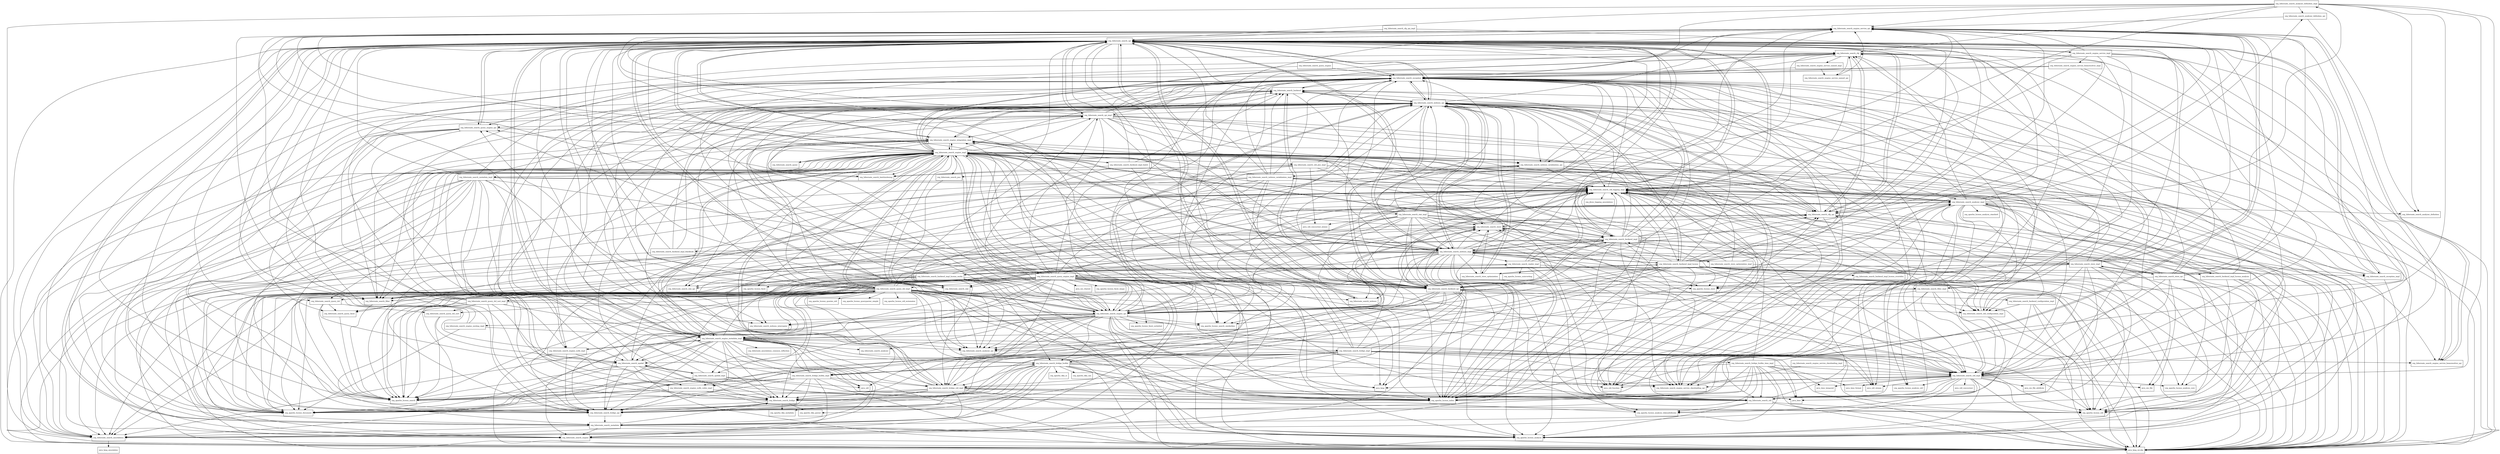 digraph hibernate_search_engine_5_9_0_Beta1_package_dependencies {
  node [shape = box, fontsize=10.0];
  org_hibernate_search_analyzer_definition_impl -> java_lang_invoke;
  org_hibernate_search_analyzer_definition_impl -> java_util_function;
  org_hibernate_search_analyzer_definition_impl -> org_hibernate_search_analyzer_definition;
  org_hibernate_search_analyzer_definition_impl -> org_hibernate_search_analyzer_definition_spi;
  org_hibernate_search_analyzer_definition_impl -> org_hibernate_search_annotations;
  org_hibernate_search_analyzer_definition_impl -> org_hibernate_search_cfg;
  org_hibernate_search_analyzer_definition_impl -> org_hibernate_search_engine_service_spi;
  org_hibernate_search_analyzer_definition_impl -> org_hibernate_search_exception;
  org_hibernate_search_analyzer_definition_impl -> org_hibernate_search_spi;
  org_hibernate_search_analyzer_definition_impl -> org_hibernate_search_util_impl;
  org_hibernate_search_analyzer_definition_impl -> org_hibernate_search_util_logging_impl;
  org_hibernate_search_analyzer_definition_spi -> org_hibernate_search_analyzer_definition;
  org_hibernate_search_analyzer_definition_spi -> org_hibernate_search_engine_service_spi;
  org_hibernate_search_analyzer_impl -> java_lang_invoke;
  org_hibernate_search_analyzer_impl -> java_util_function;
  org_hibernate_search_analyzer_impl -> java_util_stream;
  org_hibernate_search_analyzer_impl -> org_apache_lucene_analysis;
  org_hibernate_search_analyzer_impl -> org_apache_lucene_analysis_core;
  org_hibernate_search_analyzer_impl -> org_apache_lucene_analysis_standard;
  org_hibernate_search_analyzer_impl -> org_apache_lucene_analysis_util;
  org_hibernate_search_analyzer_impl -> org_apache_lucene_util;
  org_hibernate_search_analyzer_impl -> org_hibernate_search_analyzer_definition;
  org_hibernate_search_analyzer_impl -> org_hibernate_search_analyzer_definition_impl;
  org_hibernate_search_analyzer_impl -> org_hibernate_search_analyzer_definition_spi;
  org_hibernate_search_analyzer_impl -> org_hibernate_search_analyzer_spi;
  org_hibernate_search_analyzer_impl -> org_hibernate_search_annotations;
  org_hibernate_search_analyzer_impl -> org_hibernate_search_backend_impl_lucene_analysis;
  org_hibernate_search_analyzer_impl -> org_hibernate_search_cfg;
  org_hibernate_search_analyzer_impl -> org_hibernate_search_cfg_spi;
  org_hibernate_search_analyzer_impl -> org_hibernate_search_engine_impl;
  org_hibernate_search_analyzer_impl -> org_hibernate_search_engine_service_spi;
  org_hibernate_search_analyzer_impl -> org_hibernate_search_exception;
  org_hibernate_search_analyzer_impl -> org_hibernate_search_util;
  org_hibernate_search_analyzer_impl -> org_hibernate_search_util_impl;
  org_hibernate_search_analyzer_impl -> org_hibernate_search_util_logging_impl;
  org_hibernate_search_annotations -> java_lang_annotation;
  org_hibernate_search_backend -> org_apache_lucene_document;
  org_hibernate_search_backend -> org_hibernate_search_backend_spi;
  org_hibernate_search_backend -> org_hibernate_search_cfg;
  org_hibernate_search_backend -> org_hibernate_search_indexes_impl;
  org_hibernate_search_backend -> org_hibernate_search_indexes_spi;
  org_hibernate_search_backend -> org_hibernate_search_spi;
  org_hibernate_search_backend_configuration_impl -> java_lang_invoke;
  org_hibernate_search_backend_configuration_impl -> org_apache_lucene_index;
  org_hibernate_search_backend_configuration_impl -> org_apache_lucene_util;
  org_hibernate_search_backend_configuration_impl -> org_hibernate_search_util_configuration_impl;
  org_hibernate_search_backend_configuration_impl -> org_hibernate_search_util_logging_impl;
  org_hibernate_search_backend_impl -> java_lang_invoke;
  org_hibernate_search_backend_impl -> java_util_function;
  org_hibernate_search_backend_impl -> org_apache_lucene_document;
  org_hibernate_search_backend_impl -> org_apache_lucene_index;
  org_hibernate_search_backend_impl -> org_hibernate_search_backend;
  org_hibernate_search_backend_impl -> org_hibernate_search_backend_impl_blackhole;
  org_hibernate_search_backend_impl -> org_hibernate_search_backend_spi;
  org_hibernate_search_backend_impl -> org_hibernate_search_cfg;
  org_hibernate_search_backend_impl -> org_hibernate_search_cfg_spi;
  org_hibernate_search_backend_impl -> org_hibernate_search_engine_impl;
  org_hibernate_search_backend_impl -> org_hibernate_search_engine_integration_impl;
  org_hibernate_search_backend_impl -> org_hibernate_search_engine_service_spi;
  org_hibernate_search_backend_impl -> org_hibernate_search_engine_spi;
  org_hibernate_search_backend_impl -> org_hibernate_search_exception;
  org_hibernate_search_backend_impl -> org_hibernate_search_exception_impl;
  org_hibernate_search_backend_impl -> org_hibernate_search_indexes_impl;
  org_hibernate_search_backend_impl -> org_hibernate_search_indexes_interceptor;
  org_hibernate_search_backend_impl -> org_hibernate_search_indexes_spi;
  org_hibernate_search_backend_impl -> org_hibernate_search_spi;
  org_hibernate_search_backend_impl -> org_hibernate_search_util;
  org_hibernate_search_backend_impl -> org_hibernate_search_util_configuration_impl;
  org_hibernate_search_backend_impl -> org_hibernate_search_util_impl;
  org_hibernate_search_backend_impl -> org_hibernate_search_util_logging_impl;
  org_hibernate_search_backend_impl_batch -> org_hibernate_search_backend;
  org_hibernate_search_backend_impl_batch -> org_hibernate_search_backend_impl;
  org_hibernate_search_backend_impl_batch -> org_hibernate_search_backend_spi;
  org_hibernate_search_backend_impl_batch -> org_hibernate_search_batchindexing;
  org_hibernate_search_backend_impl_batch -> org_hibernate_search_engine_integration_impl;
  org_hibernate_search_backend_impl_batch -> org_hibernate_search_engine_spi;
  org_hibernate_search_backend_impl_batch -> org_hibernate_search_indexes_spi;
  org_hibernate_search_backend_impl_batch -> org_hibernate_search_spi;
  org_hibernate_search_backend_impl_blackhole -> java_lang_invoke;
  org_hibernate_search_backend_impl_blackhole -> org_hibernate_search_backend;
  org_hibernate_search_backend_impl_blackhole -> org_hibernate_search_backend_spi;
  org_hibernate_search_backend_impl_blackhole -> org_hibernate_search_indexes_spi;
  org_hibernate_search_backend_impl_blackhole -> org_hibernate_search_spi;
  org_hibernate_search_backend_impl_blackhole -> org_hibernate_search_util_logging_impl;
  org_hibernate_search_backend_impl_lucene -> java_lang_invoke;
  org_hibernate_search_backend_impl_lucene -> org_apache_lucene_analysis;
  org_hibernate_search_backend_impl_lucene -> org_apache_lucene_analysis_core;
  org_hibernate_search_backend_impl_lucene -> org_apache_lucene_document;
  org_hibernate_search_backend_impl_lucene -> org_apache_lucene_index;
  org_hibernate_search_backend_impl_lucene -> org_apache_lucene_search;
  org_hibernate_search_backend_impl_lucene -> org_apache_lucene_search_similarities;
  org_hibernate_search_backend_impl_lucene -> org_apache_lucene_store;
  org_hibernate_search_backend_impl_lucene -> org_hibernate_search_analyzer_impl;
  org_hibernate_search_backend_impl_lucene -> org_hibernate_search_analyzer_spi;
  org_hibernate_search_backend_impl_lucene -> org_hibernate_search_backend;
  org_hibernate_search_backend_impl_lucene -> org_hibernate_search_backend_impl;
  org_hibernate_search_backend_impl_lucene -> org_hibernate_search_backend_impl_lucene_analysis;
  org_hibernate_search_backend_impl_lucene -> org_hibernate_search_backend_impl_lucene_overrides;
  org_hibernate_search_backend_impl_lucene -> org_hibernate_search_backend_impl_lucene_works;
  org_hibernate_search_backend_impl_lucene -> org_hibernate_search_backend_spi;
  org_hibernate_search_backend_impl_lucene -> org_hibernate_search_cfg_spi;
  org_hibernate_search_backend_impl_lucene -> org_hibernate_search_engine_metadata_impl;
  org_hibernate_search_backend_impl_lucene -> org_hibernate_search_engine_service_spi;
  org_hibernate_search_backend_impl_lucene -> org_hibernate_search_engine_spi;
  org_hibernate_search_backend_impl_lucene -> org_hibernate_search_exception;
  org_hibernate_search_backend_impl_lucene -> org_hibernate_search_exception_impl;
  org_hibernate_search_backend_impl_lucene -> org_hibernate_search_indexes_impl;
  org_hibernate_search_backend_impl_lucene -> org_hibernate_search_indexes_spi;
  org_hibernate_search_backend_impl_lucene -> org_hibernate_search_spi;
  org_hibernate_search_backend_impl_lucene -> org_hibernate_search_store;
  org_hibernate_search_backend_impl_lucene -> org_hibernate_search_store_optimization;
  org_hibernate_search_backend_impl_lucene -> org_hibernate_search_util_impl;
  org_hibernate_search_backend_impl_lucene -> org_hibernate_search_util_logging_impl;
  org_hibernate_search_backend_impl_lucene_analysis -> java_lang_invoke;
  org_hibernate_search_backend_impl_lucene_analysis -> org_apache_lucene_analysis;
  org_hibernate_search_backend_impl_lucene_analysis -> org_apache_lucene_analysis_tokenattributes;
  org_hibernate_search_backend_impl_lucene_analysis -> org_apache_lucene_util;
  org_hibernate_search_backend_impl_lucene_analysis -> org_hibernate_search_analyzer_impl;
  org_hibernate_search_backend_impl_lucene_analysis -> org_hibernate_search_exception;
  org_hibernate_search_backend_impl_lucene_analysis -> org_hibernate_search_util_logging_impl;
  org_hibernate_search_backend_impl_lucene_overrides -> java_lang_invoke;
  org_hibernate_search_backend_impl_lucene_overrides -> org_apache_lucene_index;
  org_hibernate_search_backend_impl_lucene_overrides -> org_apache_lucene_store;
  org_hibernate_search_backend_impl_lucene_overrides -> org_apache_lucene_util;
  org_hibernate_search_backend_impl_lucene_overrides -> org_hibernate_search_exception;
  org_hibernate_search_backend_impl_lucene_overrides -> org_hibernate_search_util_logging_impl;
  org_hibernate_search_backend_impl_lucene_works -> java_lang_invoke;
  org_hibernate_search_backend_impl_lucene_works -> org_apache_lucene_analysis;
  org_hibernate_search_backend_impl_lucene_works -> org_apache_lucene_document;
  org_hibernate_search_backend_impl_lucene_works -> org_apache_lucene_index;
  org_hibernate_search_backend_impl_lucene_works -> org_apache_lucene_search;
  org_hibernate_search_backend_impl_lucene_works -> org_hibernate_search_analyzer_impl;
  org_hibernate_search_backend_impl_lucene_works -> org_hibernate_search_analyzer_spi;
  org_hibernate_search_backend_impl_lucene_works -> org_hibernate_search_backend;
  org_hibernate_search_backend_impl_lucene_works -> org_hibernate_search_backend_impl_lucene;
  org_hibernate_search_backend_impl_lucene_works -> org_hibernate_search_backend_spi;
  org_hibernate_search_backend_impl_lucene_works -> org_hibernate_search_bridge;
  org_hibernate_search_backend_impl_lucene_works -> org_hibernate_search_bridge_builtin;
  org_hibernate_search_backend_impl_lucene_works -> org_hibernate_search_bridge_util_impl;
  org_hibernate_search_backend_impl_lucene_works -> org_hibernate_search_engine;
  org_hibernate_search_backend_impl_lucene_works -> org_hibernate_search_engine_spi;
  org_hibernate_search_backend_impl_lucene_works -> org_hibernate_search_exception;
  org_hibernate_search_backend_impl_lucene_works -> org_hibernate_search_spi;
  org_hibernate_search_backend_impl_lucene_works -> org_hibernate_search_store;
  org_hibernate_search_backend_impl_lucene_works -> org_hibernate_search_util_logging_impl;
  org_hibernate_search_backend_spi -> java_lang_invoke;
  org_hibernate_search_backend_spi -> org_apache_lucene_analysis;
  org_hibernate_search_backend_spi -> org_apache_lucene_analysis_tokenattributes;
  org_hibernate_search_backend_spi -> org_apache_lucene_index;
  org_hibernate_search_backend_spi -> org_apache_lucene_search;
  org_hibernate_search_backend_spi -> org_apache_lucene_util;
  org_hibernate_search_backend_spi -> org_hibernate_search_analyzer_impl;
  org_hibernate_search_backend_spi -> org_hibernate_search_analyzer_spi;
  org_hibernate_search_backend_spi -> org_hibernate_search_backend;
  org_hibernate_search_backend_spi -> org_hibernate_search_backend_configuration_impl;
  org_hibernate_search_backend_spi -> org_hibernate_search_backend_impl;
  org_hibernate_search_backend_spi -> org_hibernate_search_bridge;
  org_hibernate_search_backend_spi -> org_hibernate_search_bridge_spi;
  org_hibernate_search_backend_spi -> org_hibernate_search_bridge_util_impl;
  org_hibernate_search_backend_spi -> org_hibernate_search_engine_spi;
  org_hibernate_search_backend_spi -> org_hibernate_search_exception;
  org_hibernate_search_backend_spi -> org_hibernate_search_indexes_spi;
  org_hibernate_search_backend_spi -> org_hibernate_search_spi;
  org_hibernate_search_backend_spi -> org_hibernate_search_util_configuration_impl;
  org_hibernate_search_backend_spi -> org_hibernate_search_util_logging_impl;
  org_hibernate_search_batchindexing -> org_hibernate_search_backend;
  org_hibernate_search_bridge -> org_apache_lucene_document;
  org_hibernate_search_bridge -> org_apache_tika_metadata;
  org_hibernate_search_bridge -> org_apache_tika_parser;
  org_hibernate_search_bridge -> org_hibernate_search_bridge_spi;
  org_hibernate_search_bridge -> org_hibernate_search_exception;
  org_hibernate_search_bridge_builtin -> java_lang_invoke;
  org_hibernate_search_bridge_builtin -> org_apache_lucene_document;
  org_hibernate_search_bridge_builtin -> org_apache_lucene_index;
  org_hibernate_search_bridge_builtin -> org_apache_tika_io;
  org_hibernate_search_bridge_builtin -> org_apache_tika_metadata;
  org_hibernate_search_bridge_builtin -> org_apache_tika_parser;
  org_hibernate_search_bridge_builtin -> org_apache_tika_sax;
  org_hibernate_search_bridge_builtin -> org_hibernate_search_annotations;
  org_hibernate_search_bridge_builtin -> org_hibernate_search_bridge;
  org_hibernate_search_bridge_builtin -> org_hibernate_search_bridge_builtin_impl;
  org_hibernate_search_bridge_builtin -> org_hibernate_search_bridge_spi;
  org_hibernate_search_bridge_builtin -> org_hibernate_search_bridge_util_impl;
  org_hibernate_search_bridge_builtin -> org_hibernate_search_engine_service_classloading_spi;
  org_hibernate_search_bridge_builtin -> org_hibernate_search_engine_service_spi;
  org_hibernate_search_bridge_builtin -> org_hibernate_search_exception;
  org_hibernate_search_bridge_builtin -> org_hibernate_search_metadata;
  org_hibernate_search_bridge_builtin -> org_hibernate_search_util;
  org_hibernate_search_bridge_builtin -> org_hibernate_search_util_impl;
  org_hibernate_search_bridge_builtin -> org_hibernate_search_util_logging_impl;
  org_hibernate_search_bridge_builtin_impl -> java_lang_invoke;
  org_hibernate_search_bridge_builtin_impl -> org_apache_lucene_document;
  org_hibernate_search_bridge_builtin_impl -> org_apache_lucene_index;
  org_hibernate_search_bridge_builtin_impl -> org_apache_lucene_search;
  org_hibernate_search_bridge_builtin_impl -> org_hibernate_search_annotations;
  org_hibernate_search_bridge_builtin_impl -> org_hibernate_search_bridge;
  org_hibernate_search_bridge_builtin_impl -> org_hibernate_search_bridge_builtin;
  org_hibernate_search_bridge_builtin_impl -> org_hibernate_search_bridge_spi;
  org_hibernate_search_bridge_builtin_impl -> org_hibernate_search_bridge_util_impl;
  org_hibernate_search_bridge_builtin_impl -> org_hibernate_search_engine_nulls_codec_impl;
  org_hibernate_search_bridge_builtin_impl -> org_hibernate_search_exception;
  org_hibernate_search_bridge_builtin_impl -> org_hibernate_search_util_logging_impl;
  org_hibernate_search_bridge_builtin_time_impl -> java_lang_invoke;
  org_hibernate_search_bridge_builtin_time_impl -> java_time;
  org_hibernate_search_bridge_builtin_time_impl -> java_time_format;
  org_hibernate_search_bridge_builtin_time_impl -> java_time_temporal;
  org_hibernate_search_bridge_builtin_time_impl -> org_apache_lucene_document;
  org_hibernate_search_bridge_builtin_time_impl -> org_apache_lucene_index;
  org_hibernate_search_bridge_builtin_time_impl -> org_hibernate_search_bridge;
  org_hibernate_search_bridge_builtin_time_impl -> org_hibernate_search_bridge_spi;
  org_hibernate_search_bridge_builtin_time_impl -> org_hibernate_search_bridge_util_impl;
  org_hibernate_search_bridge_builtin_time_impl -> org_hibernate_search_exception;
  org_hibernate_search_bridge_builtin_time_impl -> org_hibernate_search_metadata;
  org_hibernate_search_bridge_builtin_time_impl -> org_hibernate_search_util;
  org_hibernate_search_bridge_builtin_time_impl -> org_hibernate_search_util_impl;
  org_hibernate_search_bridge_builtin_time_impl -> org_hibernate_search_util_logging_impl;
  org_hibernate_search_bridge_impl -> java_lang_invoke;
  org_hibernate_search_bridge_impl -> java_time;
  org_hibernate_search_bridge_impl -> org_hibernate_search_annotations;
  org_hibernate_search_bridge_impl -> org_hibernate_search_bridge;
  org_hibernate_search_bridge_impl -> org_hibernate_search_bridge_builtin;
  org_hibernate_search_bridge_impl -> org_hibernate_search_bridge_builtin_impl;
  org_hibernate_search_bridge_impl -> org_hibernate_search_bridge_builtin_time_impl;
  org_hibernate_search_bridge_impl -> org_hibernate_search_bridge_spi;
  org_hibernate_search_bridge_impl -> org_hibernate_search_bridge_util_impl;
  org_hibernate_search_bridge_impl -> org_hibernate_search_cfg_spi;
  org_hibernate_search_bridge_impl -> org_hibernate_search_engine_service_beanresolver_spi;
  org_hibernate_search_bridge_impl -> org_hibernate_search_engine_service_classloading_spi;
  org_hibernate_search_bridge_impl -> org_hibernate_search_engine_service_spi;
  org_hibernate_search_bridge_impl -> org_hibernate_search_exception;
  org_hibernate_search_bridge_impl -> org_hibernate_search_indexes_spi;
  org_hibernate_search_bridge_impl -> org_hibernate_search_spatial;
  org_hibernate_search_bridge_impl -> org_hibernate_search_util_impl;
  org_hibernate_search_bridge_impl -> org_hibernate_search_util_logging_impl;
  org_hibernate_search_bridge_spi -> org_hibernate_search_bridge;
  org_hibernate_search_bridge_spi -> org_hibernate_search_engine_service_spi;
  org_hibernate_search_bridge_spi -> org_hibernate_search_indexes_spi;
  org_hibernate_search_bridge_spi -> org_hibernate_search_metadata;
  org_hibernate_search_bridge_spi -> org_hibernate_search_spi;
  org_hibernate_search_bridge_util_impl -> java_lang_invoke;
  org_hibernate_search_bridge_util_impl -> java_time;
  org_hibernate_search_bridge_util_impl -> org_apache_lucene_document;
  org_hibernate_search_bridge_util_impl -> org_apache_lucene_index;
  org_hibernate_search_bridge_util_impl -> org_apache_lucene_search;
  org_hibernate_search_bridge_util_impl -> org_hibernate_search_bridge;
  org_hibernate_search_bridge_util_impl -> org_hibernate_search_bridge_spi;
  org_hibernate_search_bridge_util_impl -> org_hibernate_search_engine_impl;
  org_hibernate_search_bridge_util_impl -> org_hibernate_search_exception;
  org_hibernate_search_bridge_util_impl -> org_hibernate_search_metadata;
  org_hibernate_search_bridge_util_impl -> org_hibernate_search_spi;
  org_hibernate_search_bridge_util_impl -> org_hibernate_search_util;
  org_hibernate_search_bridge_util_impl -> org_hibernate_search_util_logging_impl;
  org_hibernate_search_cfg -> org_apache_lucene_util;
  org_hibernate_search_cfg -> org_hibernate_search_annotations;
  org_hibernate_search_cfg -> org_hibernate_search_bridge;
  org_hibernate_search_cfg -> org_hibernate_search_cfg_spi;
  org_hibernate_search_cfg -> org_hibernate_search_engine_impl;
  org_hibernate_search_cfg -> org_hibernate_search_engine_service_named_impl;
  org_hibernate_search_cfg -> org_hibernate_search_engine_service_named_spi;
  org_hibernate_search_cfg -> org_hibernate_search_exception;
  org_hibernate_search_cfg -> org_hibernate_search_util;
  org_hibernate_search_cfg -> org_hibernate_search_util_impl;
  org_hibernate_search_cfg_spi -> java_lang_invoke;
  org_hibernate_search_cfg_spi -> org_hibernate_search_annotations;
  org_hibernate_search_cfg_spi -> org_hibernate_search_cfg;
  org_hibernate_search_cfg_spi -> org_hibernate_search_engine_service_beanresolver_spi;
  org_hibernate_search_cfg_spi -> org_hibernate_search_engine_service_classloading_spi;
  org_hibernate_search_cfg_spi -> org_hibernate_search_engine_service_spi;
  org_hibernate_search_cfg_spi -> org_hibernate_search_exception;
  org_hibernate_search_cfg_spi -> org_hibernate_search_indexes_spi;
  org_hibernate_search_cfg_spi -> org_hibernate_search_spi;
  org_hibernate_search_cfg_spi -> org_hibernate_search_store;
  org_hibernate_search_cfg_spi -> org_hibernate_search_util_logging_impl;
  org_hibernate_search_cfg_spi_impl -> org_hibernate_search_cfg_spi;
  org_hibernate_search_cfg_spi_impl -> org_hibernate_search_spi;
  org_hibernate_search_engine -> java_lang_invoke;
  org_hibernate_search_engine -> org_hibernate_search_util_logging_impl;
  org_hibernate_search_engine_impl -> java_lang;
  org_hibernate_search_engine_impl -> java_lang_invoke;
  org_hibernate_search_engine_impl -> java_util_function;
  org_hibernate_search_engine_impl -> org_apache_lucene_analysis;
  org_hibernate_search_engine_impl -> org_apache_lucene_analysis_util;
  org_hibernate_search_engine_impl -> org_apache_lucene_document;
  org_hibernate_search_engine_impl -> org_apache_lucene_facet;
  org_hibernate_search_engine_impl -> org_apache_lucene_index;
  org_hibernate_search_engine_impl -> org_apache_lucene_search;
  org_hibernate_search_engine_impl -> org_apache_lucene_search_similarities;
  org_hibernate_search_engine_impl -> org_apache_lucene_util;
  org_hibernate_search_engine_impl -> org_hibernate_search_analyzer_impl;
  org_hibernate_search_engine_impl -> org_hibernate_search_analyzer_spi;
  org_hibernate_search_engine_impl -> org_hibernate_search_annotations;
  org_hibernate_search_engine_impl -> org_hibernate_search_backend;
  org_hibernate_search_engine_impl -> org_hibernate_search_backend_impl;
  org_hibernate_search_engine_impl -> org_hibernate_search_backend_impl_batch;
  org_hibernate_search_engine_impl -> org_hibernate_search_backend_spi;
  org_hibernate_search_engine_impl -> org_hibernate_search_batchindexing;
  org_hibernate_search_engine_impl -> org_hibernate_search_bridge;
  org_hibernate_search_engine_impl -> org_hibernate_search_bridge_spi;
  org_hibernate_search_engine_impl -> org_hibernate_search_bridge_util_impl;
  org_hibernate_search_engine_impl -> org_hibernate_search_cfg;
  org_hibernate_search_engine_impl -> org_hibernate_search_cfg_spi;
  org_hibernate_search_engine_impl -> org_hibernate_search_engine;
  org_hibernate_search_engine_impl -> org_hibernate_search_engine_integration_impl;
  org_hibernate_search_engine_impl -> org_hibernate_search_engine_metadata_impl;
  org_hibernate_search_engine_impl -> org_hibernate_search_engine_nulls_codec_impl;
  org_hibernate_search_engine_impl -> org_hibernate_search_engine_nulls_impl;
  org_hibernate_search_engine_impl -> org_hibernate_search_engine_service_classloading_spi;
  org_hibernate_search_engine_impl -> org_hibernate_search_engine_service_spi;
  org_hibernate_search_engine_impl -> org_hibernate_search_engine_spi;
  org_hibernate_search_engine_impl -> org_hibernate_search_exception;
  org_hibernate_search_engine_impl -> org_hibernate_search_filter;
  org_hibernate_search_engine_impl -> org_hibernate_search_indexes;
  org_hibernate_search_engine_impl -> org_hibernate_search_indexes_impl;
  org_hibernate_search_engine_impl -> org_hibernate_search_indexes_interceptor;
  org_hibernate_search_engine_impl -> org_hibernate_search_indexes_serialization_spi;
  org_hibernate_search_engine_impl -> org_hibernate_search_indexes_spi;
  org_hibernate_search_engine_impl -> org_hibernate_search_jmx;
  org_hibernate_search_engine_impl -> org_hibernate_search_metadata;
  org_hibernate_search_engine_impl -> org_hibernate_search_metadata_impl;
  org_hibernate_search_engine_impl -> org_hibernate_search_query;
  org_hibernate_search_engine_impl -> org_hibernate_search_query_dsl;
  org_hibernate_search_engine_impl -> org_hibernate_search_query_dsl_impl;
  org_hibernate_search_engine_impl -> org_hibernate_search_query_engine_impl;
  org_hibernate_search_engine_impl -> org_hibernate_search_query_engine_spi;
  org_hibernate_search_engine_impl -> org_hibernate_search_spi;
  org_hibernate_search_engine_impl -> org_hibernate_search_spi_impl;
  org_hibernate_search_engine_impl -> org_hibernate_search_stat;
  org_hibernate_search_engine_impl -> org_hibernate_search_stat_impl;
  org_hibernate_search_engine_impl -> org_hibernate_search_stat_spi;
  org_hibernate_search_engine_impl -> org_hibernate_search_store;
  org_hibernate_search_engine_impl -> org_hibernate_search_util;
  org_hibernate_search_engine_impl -> org_hibernate_search_util_configuration_impl;
  org_hibernate_search_engine_impl -> org_hibernate_search_util_impl;
  org_hibernate_search_engine_impl -> org_hibernate_search_util_jmx_impl;
  org_hibernate_search_engine_impl -> org_hibernate_search_util_logging_impl;
  org_hibernate_search_engine_integration_impl -> org_hibernate_search_analyzer_spi;
  org_hibernate_search_engine_integration_impl -> org_hibernate_search_engine_impl;
  org_hibernate_search_engine_integration_impl -> org_hibernate_search_engine_spi;
  org_hibernate_search_engine_integration_impl -> org_hibernate_search_filter;
  org_hibernate_search_engine_integration_impl -> org_hibernate_search_indexes_impl;
  org_hibernate_search_engine_integration_impl -> org_hibernate_search_indexes_spi;
  org_hibernate_search_engine_integration_impl -> org_hibernate_search_query;
  org_hibernate_search_engine_integration_impl -> org_hibernate_search_spi;
  org_hibernate_search_engine_integration_impl -> org_hibernate_search_stat_spi;
  org_hibernate_search_engine_metadata_impl -> java_lang_invoke;
  org_hibernate_search_engine_metadata_impl -> org_apache_lucene_document;
  org_hibernate_search_engine_metadata_impl -> org_hibernate_annotations_common_reflection;
  org_hibernate_search_engine_metadata_impl -> org_hibernate_search_analyzer;
  org_hibernate_search_engine_metadata_impl -> org_hibernate_search_analyzer_spi;
  org_hibernate_search_engine_metadata_impl -> org_hibernate_search_annotations;
  org_hibernate_search_engine_metadata_impl -> org_hibernate_search_bridge;
  org_hibernate_search_engine_metadata_impl -> org_hibernate_search_bridge_builtin;
  org_hibernate_search_engine_metadata_impl -> org_hibernate_search_bridge_builtin_impl;
  org_hibernate_search_engine_metadata_impl -> org_hibernate_search_bridge_impl;
  org_hibernate_search_engine_metadata_impl -> org_hibernate_search_bridge_spi;
  org_hibernate_search_engine_metadata_impl -> org_hibernate_search_bridge_util_impl;
  org_hibernate_search_engine_metadata_impl -> org_hibernate_search_engine;
  org_hibernate_search_engine_metadata_impl -> org_hibernate_search_engine_impl;
  org_hibernate_search_engine_metadata_impl -> org_hibernate_search_engine_nulls_codec_impl;
  org_hibernate_search_engine_metadata_impl -> org_hibernate_search_engine_nulls_impl;
  org_hibernate_search_engine_metadata_impl -> org_hibernate_search_engine_service_spi;
  org_hibernate_search_engine_metadata_impl -> org_hibernate_search_exception;
  org_hibernate_search_engine_metadata_impl -> org_hibernate_search_indexes_spi;
  org_hibernate_search_engine_metadata_impl -> org_hibernate_search_metadata;
  org_hibernate_search_engine_metadata_impl -> org_hibernate_search_spatial;
  org_hibernate_search_engine_metadata_impl -> org_hibernate_search_spi;
  org_hibernate_search_engine_metadata_impl -> org_hibernate_search_spi_impl;
  org_hibernate_search_engine_metadata_impl -> org_hibernate_search_util;
  org_hibernate_search_engine_metadata_impl -> org_hibernate_search_util_impl;
  org_hibernate_search_engine_metadata_impl -> org_hibernate_search_util_logging_impl;
  org_hibernate_search_engine_nesting_impl -> org_apache_lucene_document;
  org_hibernate_search_engine_nesting_impl -> org_hibernate_search_engine_metadata_impl;
  org_hibernate_search_engine_nesting_impl -> org_hibernate_search_engine_service_spi;
  org_hibernate_search_engine_nesting_impl -> org_hibernate_search_spi;
  org_hibernate_search_engine_nulls_codec_impl -> org_apache_lucene_document;
  org_hibernate_search_engine_nulls_codec_impl -> org_apache_lucene_index;
  org_hibernate_search_engine_nulls_codec_impl -> org_apache_lucene_search;
  org_hibernate_search_engine_nulls_codec_impl -> org_apache_lucene_util;
  org_hibernate_search_engine_nulls_codec_impl -> org_hibernate_search_bridge;
  org_hibernate_search_engine_nulls_codec_impl -> org_hibernate_search_bridge_spi;
  org_hibernate_search_engine_nulls_impl -> java_lang_invoke;
  org_hibernate_search_engine_nulls_impl -> org_hibernate_search_bridge_spi;
  org_hibernate_search_engine_nulls_impl -> org_hibernate_search_engine_metadata_impl;
  org_hibernate_search_engine_nulls_impl -> org_hibernate_search_engine_nulls_codec_impl;
  org_hibernate_search_engine_nulls_impl -> org_hibernate_search_exception;
  org_hibernate_search_engine_nulls_impl -> org_hibernate_search_spi;
  org_hibernate_search_engine_nulls_impl -> org_hibernate_search_util_logging_impl;
  org_hibernate_search_engine_service_beanresolver_impl -> java_lang_invoke;
  org_hibernate_search_engine_service_beanresolver_impl -> org_hibernate_search_annotations;
  org_hibernate_search_engine_service_beanresolver_impl -> org_hibernate_search_engine_service_beanresolver_spi;
  org_hibernate_search_engine_service_beanresolver_impl -> org_hibernate_search_exception;
  org_hibernate_search_engine_service_beanresolver_impl -> org_hibernate_search_util_logging_impl;
  org_hibernate_search_engine_service_beanresolver_spi -> org_hibernate_search_engine_service_spi;
  org_hibernate_search_engine_service_classloading_impl -> org_hibernate_search_engine_service_classloading_spi;
  org_hibernate_search_engine_service_classloading_impl -> org_hibernate_search_util_impl;
  org_hibernate_search_engine_service_classloading_spi -> org_hibernate_search_engine_service_spi;
  org_hibernate_search_engine_service_classloading_spi -> org_hibernate_search_exception;
  org_hibernate_search_engine_service_impl -> java_lang_invoke;
  org_hibernate_search_engine_service_impl -> org_hibernate_search_cfg_spi;
  org_hibernate_search_engine_service_impl -> org_hibernate_search_engine_service_beanresolver_impl;
  org_hibernate_search_engine_service_impl -> org_hibernate_search_engine_service_beanresolver_spi;
  org_hibernate_search_engine_service_impl -> org_hibernate_search_engine_service_classloading_spi;
  org_hibernate_search_engine_service_impl -> org_hibernate_search_engine_service_spi;
  org_hibernate_search_engine_service_impl -> org_hibernate_search_exception;
  org_hibernate_search_engine_service_impl -> org_hibernate_search_spi;
  org_hibernate_search_engine_service_impl -> org_hibernate_search_util;
  org_hibernate_search_engine_service_impl -> org_hibernate_search_util_impl;
  org_hibernate_search_engine_service_impl -> org_hibernate_search_util_logging_impl;
  org_hibernate_search_engine_service_named_impl -> org_hibernate_search_engine_service_named_spi;
  org_hibernate_search_engine_service_named_impl -> org_hibernate_search_exception;
  org_hibernate_search_engine_service_named_spi -> org_hibernate_search_engine_service_spi;
  org_hibernate_search_engine_service_spi -> java_lang;
  org_hibernate_search_engine_service_spi -> org_hibernate_search_engine_service_beanresolver_spi;
  org_hibernate_search_engine_service_spi -> org_hibernate_search_engine_service_classloading_spi;
  org_hibernate_search_engine_service_spi -> org_hibernate_search_spi;
  org_hibernate_search_engine_spi -> java_lang_invoke;
  org_hibernate_search_engine_spi -> org_apache_lucene_analysis;
  org_hibernate_search_engine_spi -> org_apache_lucene_document;
  org_hibernate_search_engine_spi -> org_apache_lucene_facet_sortedset;
  org_hibernate_search_engine_spi -> org_apache_lucene_index;
  org_hibernate_search_engine_spi -> org_apache_lucene_search_similarities;
  org_hibernate_search_engine_spi -> org_apache_lucene_util;
  org_hibernate_search_engine_spi -> org_hibernate_search_analyzer;
  org_hibernate_search_engine_spi -> org_hibernate_search_analyzer_impl;
  org_hibernate_search_engine_spi -> org_hibernate_search_analyzer_spi;
  org_hibernate_search_engine_spi -> org_hibernate_search_annotations;
  org_hibernate_search_engine_spi -> org_hibernate_search_backend;
  org_hibernate_search_engine_spi -> org_hibernate_search_bridge;
  org_hibernate_search_engine_spi -> org_hibernate_search_bridge_builtin;
  org_hibernate_search_engine_spi -> org_hibernate_search_bridge_spi;
  org_hibernate_search_engine_spi -> org_hibernate_search_bridge_util_impl;
  org_hibernate_search_engine_spi -> org_hibernate_search_cfg;
  org_hibernate_search_engine_spi -> org_hibernate_search_cfg_spi;
  org_hibernate_search_engine_spi -> org_hibernate_search_engine;
  org_hibernate_search_engine_spi -> org_hibernate_search_engine_impl;
  org_hibernate_search_engine_spi -> org_hibernate_search_engine_metadata_impl;
  org_hibernate_search_engine_spi -> org_hibernate_search_engine_nesting_impl;
  org_hibernate_search_engine_spi -> org_hibernate_search_engine_nulls_codec_impl;
  org_hibernate_search_engine_spi -> org_hibernate_search_engine_service_classloading_spi;
  org_hibernate_search_engine_spi -> org_hibernate_search_engine_service_spi;
  org_hibernate_search_engine_spi -> org_hibernate_search_exception;
  org_hibernate_search_engine_spi -> org_hibernate_search_indexes_interceptor;
  org_hibernate_search_engine_spi -> org_hibernate_search_indexes_spi;
  org_hibernate_search_engine_spi -> org_hibernate_search_spi;
  org_hibernate_search_engine_spi -> org_hibernate_search_store;
  org_hibernate_search_engine_spi -> org_hibernate_search_util_impl;
  org_hibernate_search_engine_spi -> org_hibernate_search_util_logging_impl;
  org_hibernate_search_exception -> org_hibernate_search_backend;
  org_hibernate_search_exception -> org_hibernate_search_indexes_spi;
  org_hibernate_search_exception_impl -> java_lang_invoke;
  org_hibernate_search_exception_impl -> org_hibernate_search_backend;
  org_hibernate_search_exception_impl -> org_hibernate_search_exception;
  org_hibernate_search_exception_impl -> org_hibernate_search_indexes_spi;
  org_hibernate_search_exception_impl -> org_hibernate_search_spi;
  org_hibernate_search_exception_impl -> org_hibernate_search_util_logging_impl;
  org_hibernate_search_filter -> org_apache_lucene_search;
  org_hibernate_search_filter_impl -> java_lang_invoke;
  org_hibernate_search_filter_impl -> org_apache_lucene_index;
  org_hibernate_search_filter_impl -> org_apache_lucene_search;
  org_hibernate_search_filter_impl -> org_apache_lucene_util;
  org_hibernate_search_filter_impl -> org_hibernate_search_cfg;
  org_hibernate_search_filter_impl -> org_hibernate_search_filter;
  org_hibernate_search_filter_impl -> org_hibernate_search_util_configuration_impl;
  org_hibernate_search_filter_impl -> org_hibernate_search_util_impl;
  org_hibernate_search_filter_impl -> org_hibernate_search_util_logging_impl;
  org_hibernate_search_indexes -> org_apache_lucene_index;
  org_hibernate_search_indexes -> org_hibernate_search_spi;
  org_hibernate_search_indexes_impl -> java_lang;
  org_hibernate_search_indexes_impl -> java_lang_invoke;
  org_hibernate_search_indexes_impl -> org_apache_lucene_document;
  org_hibernate_search_indexes_impl -> org_apache_lucene_index;
  org_hibernate_search_indexes_impl -> org_apache_lucene_search_similarities;
  org_hibernate_search_indexes_impl -> org_apache_lucene_store;
  org_hibernate_search_indexes_impl -> org_hibernate_search_annotations;
  org_hibernate_search_indexes_impl -> org_hibernate_search_backend_impl;
  org_hibernate_search_indexes_impl -> org_hibernate_search_backend_impl_lucene;
  org_hibernate_search_indexes_impl -> org_hibernate_search_backend_spi;
  org_hibernate_search_indexes_impl -> org_hibernate_search_cfg;
  org_hibernate_search_indexes_impl -> org_hibernate_search_cfg_spi;
  org_hibernate_search_indexes_impl -> org_hibernate_search_engine_impl;
  org_hibernate_search_indexes_impl -> org_hibernate_search_engine_integration_impl;
  org_hibernate_search_indexes_impl -> org_hibernate_search_engine_service_classloading_spi;
  org_hibernate_search_indexes_impl -> org_hibernate_search_engine_service_spi;
  org_hibernate_search_indexes_impl -> org_hibernate_search_engine_spi;
  org_hibernate_search_indexes_impl -> org_hibernate_search_exception;
  org_hibernate_search_indexes_impl -> org_hibernate_search_filter;
  org_hibernate_search_indexes_impl -> org_hibernate_search_indexes;
  org_hibernate_search_indexes_impl -> org_hibernate_search_indexes_interceptor;
  org_hibernate_search_indexes_impl -> org_hibernate_search_indexes_spi;
  org_hibernate_search_indexes_impl -> org_hibernate_search_reader_impl;
  org_hibernate_search_indexes_impl -> org_hibernate_search_spi;
  org_hibernate_search_indexes_impl -> org_hibernate_search_store;
  org_hibernate_search_indexes_impl -> org_hibernate_search_store_impl;
  org_hibernate_search_indexes_impl -> org_hibernate_search_store_optimization;
  org_hibernate_search_indexes_impl -> org_hibernate_search_store_optimization_impl;
  org_hibernate_search_indexes_impl -> org_hibernate_search_util;
  org_hibernate_search_indexes_impl -> org_hibernate_search_util_configuration_impl;
  org_hibernate_search_indexes_impl -> org_hibernate_search_util_impl;
  org_hibernate_search_indexes_impl -> org_hibernate_search_util_logging_impl;
  org_hibernate_search_indexes_serialization_impl -> java_lang_invoke;
  org_hibernate_search_indexes_serialization_impl -> org_apache_lucene_analysis;
  org_hibernate_search_indexes_serialization_impl -> org_apache_lucene_analysis_tokenattributes;
  org_hibernate_search_indexes_serialization_impl -> org_apache_lucene_document;
  org_hibernate_search_indexes_serialization_impl -> org_apache_lucene_index;
  org_hibernate_search_indexes_serialization_impl -> org_apache_lucene_util;
  org_hibernate_search_indexes_serialization_impl -> org_hibernate_search_backend;
  org_hibernate_search_indexes_serialization_impl -> org_hibernate_search_backend_spi;
  org_hibernate_search_indexes_serialization_impl -> org_hibernate_search_bridge_spi;
  org_hibernate_search_indexes_serialization_impl -> org_hibernate_search_engine_integration_impl;
  org_hibernate_search_indexes_serialization_impl -> org_hibernate_search_engine_service_spi;
  org_hibernate_search_indexes_serialization_impl -> org_hibernate_search_engine_spi;
  org_hibernate_search_indexes_serialization_impl -> org_hibernate_search_exception;
  org_hibernate_search_indexes_serialization_impl -> org_hibernate_search_indexes_serialization_spi;
  org_hibernate_search_indexes_serialization_impl -> org_hibernate_search_spi;
  org_hibernate_search_indexes_serialization_impl -> org_hibernate_search_util_logging_impl;
  org_hibernate_search_indexes_serialization_spi -> java_lang_invoke;
  org_hibernate_search_indexes_serialization_spi -> org_apache_lucene_analysis;
  org_hibernate_search_indexes_serialization_spi -> org_apache_lucene_document;
  org_hibernate_search_indexes_serialization_spi -> org_apache_lucene_index;
  org_hibernate_search_indexes_serialization_spi -> org_apache_lucene_util;
  org_hibernate_search_indexes_serialization_spi -> org_hibernate_search_backend_spi;
  org_hibernate_search_indexes_serialization_spi -> org_hibernate_search_bridge_spi;
  org_hibernate_search_indexes_serialization_spi -> org_hibernate_search_engine_service_spi;
  org_hibernate_search_indexes_serialization_spi -> org_hibernate_search_exception;
  org_hibernate_search_indexes_serialization_spi -> org_hibernate_search_indexes_serialization_impl;
  org_hibernate_search_indexes_serialization_spi -> org_hibernate_search_util_logging_impl;
  org_hibernate_search_indexes_spi -> java_lang_invoke;
  org_hibernate_search_indexes_spi -> org_apache_lucene_analysis;
  org_hibernate_search_indexes_spi -> org_apache_lucene_document;
  org_hibernate_search_indexes_spi -> org_apache_lucene_index;
  org_hibernate_search_indexes_spi -> org_apache_lucene_search_similarities;
  org_hibernate_search_indexes_spi -> org_hibernate_search_analyzer_impl;
  org_hibernate_search_indexes_spi -> org_hibernate_search_analyzer_spi;
  org_hibernate_search_indexes_spi -> org_hibernate_search_backend;
  org_hibernate_search_indexes_spi -> org_hibernate_search_backend_impl_lucene;
  org_hibernate_search_indexes_spi -> org_hibernate_search_backend_spi;
  org_hibernate_search_indexes_spi -> org_hibernate_search_cfg_spi;
  org_hibernate_search_indexes_spi -> org_hibernate_search_engine_integration_impl;
  org_hibernate_search_indexes_spi -> org_hibernate_search_engine_nulls_impl;
  org_hibernate_search_indexes_spi -> org_hibernate_search_engine_service_spi;
  org_hibernate_search_indexes_spi -> org_hibernate_search_engine_spi;
  org_hibernate_search_indexes_spi -> org_hibernate_search_exception;
  org_hibernate_search_indexes_spi -> org_hibernate_search_filter;
  org_hibernate_search_indexes_spi -> org_hibernate_search_indexes_impl;
  org_hibernate_search_indexes_spi -> org_hibernate_search_indexes_serialization_spi;
  org_hibernate_search_indexes_spi -> org_hibernate_search_spi;
  org_hibernate_search_indexes_spi -> org_hibernate_search_spi_impl;
  org_hibernate_search_indexes_spi -> org_hibernate_search_store;
  org_hibernate_search_indexes_spi -> org_hibernate_search_store_optimization;
  org_hibernate_search_indexes_spi -> org_hibernate_search_util_impl;
  org_hibernate_search_indexes_spi -> org_hibernate_search_util_logging_impl;
  org_hibernate_search_jmx -> org_hibernate_search_stat;
  org_hibernate_search_metadata -> org_apache_lucene_analysis;
  org_hibernate_search_metadata -> org_hibernate_search_annotations;
  org_hibernate_search_metadata -> org_hibernate_search_bridge;
  org_hibernate_search_metadata -> org_hibernate_search_engine;
  org_hibernate_search_metadata -> org_hibernate_search_spi;
  org_hibernate_search_metadata_impl -> java_lang_invoke;
  org_hibernate_search_metadata_impl -> java_util;
  org_hibernate_search_metadata_impl -> org_apache_lucene_analysis;
  org_hibernate_search_metadata_impl -> org_apache_lucene_document;
  org_hibernate_search_metadata_impl -> org_hibernate_search_analyzer_impl;
  org_hibernate_search_metadata_impl -> org_hibernate_search_analyzer_spi;
  org_hibernate_search_metadata_impl -> org_hibernate_search_annotations;
  org_hibernate_search_metadata_impl -> org_hibernate_search_bridge;
  org_hibernate_search_metadata_impl -> org_hibernate_search_bridge_spi;
  org_hibernate_search_metadata_impl -> org_hibernate_search_engine;
  org_hibernate_search_metadata_impl -> org_hibernate_search_engine_impl;
  org_hibernate_search_metadata_impl -> org_hibernate_search_engine_metadata_impl;
  org_hibernate_search_metadata_impl -> org_hibernate_search_engine_nulls_codec_impl;
  org_hibernate_search_metadata_impl -> org_hibernate_search_exception;
  org_hibernate_search_metadata_impl -> org_hibernate_search_indexes_spi;
  org_hibernate_search_metadata_impl -> org_hibernate_search_metadata;
  org_hibernate_search_metadata_impl -> org_hibernate_search_spi;
  org_hibernate_search_metadata_impl -> org_hibernate_search_util_logging_impl;
  org_hibernate_search_query_dsl -> org_apache_lucene_search;
  org_hibernate_search_query_dsl -> org_hibernate_search_query_dsl_sort;
  org_hibernate_search_query_dsl -> org_hibernate_search_query_facet;
  org_hibernate_search_query_dsl -> org_hibernate_search_spatial;
  org_hibernate_search_query_dsl_impl -> java_lang_invoke;
  org_hibernate_search_query_dsl_impl -> java_util_function;
  org_hibernate_search_query_dsl_impl -> org_apache_lucene_analysis;
  org_hibernate_search_query_dsl_impl -> org_apache_lucene_analysis_tokenattributes;
  org_hibernate_search_query_dsl_impl -> org_apache_lucene_document;
  org_hibernate_search_query_dsl_impl -> org_apache_lucene_index;
  org_hibernate_search_query_dsl_impl -> org_apache_lucene_queries_mlt;
  org_hibernate_search_query_dsl_impl -> org_apache_lucene_queryparser_simple;
  org_hibernate_search_query_dsl_impl -> org_apache_lucene_search;
  org_hibernate_search_query_dsl_impl -> org_apache_lucene_search_similarities;
  org_hibernate_search_query_dsl_impl -> org_apache_lucene_util;
  org_hibernate_search_query_dsl_impl -> org_apache_lucene_util_automaton;
  org_hibernate_search_query_dsl_impl -> org_hibernate_search_analyzer_impl;
  org_hibernate_search_query_dsl_impl -> org_hibernate_search_analyzer_spi;
  org_hibernate_search_query_dsl_impl -> org_hibernate_search_annotations;
  org_hibernate_search_query_dsl_impl -> org_hibernate_search_bridge;
  org_hibernate_search_query_dsl_impl -> org_hibernate_search_bridge_builtin;
  org_hibernate_search_query_dsl_impl -> org_hibernate_search_bridge_builtin_impl;
  org_hibernate_search_query_dsl_impl -> org_hibernate_search_bridge_spi;
  org_hibernate_search_query_dsl_impl -> org_hibernate_search_bridge_util_impl;
  org_hibernate_search_query_dsl_impl -> org_hibernate_search_engine_impl;
  org_hibernate_search_query_dsl_impl -> org_hibernate_search_engine_integration_impl;
  org_hibernate_search_query_dsl_impl -> org_hibernate_search_engine_metadata_impl;
  org_hibernate_search_query_dsl_impl -> org_hibernate_search_engine_spi;
  org_hibernate_search_query_dsl_impl -> org_hibernate_search_exception;
  org_hibernate_search_query_dsl_impl -> org_hibernate_search_indexes;
  org_hibernate_search_query_dsl_impl -> org_hibernate_search_indexes_spi;
  org_hibernate_search_query_dsl_impl -> org_hibernate_search_query_dsl;
  org_hibernate_search_query_dsl_impl -> org_hibernate_search_query_dsl_sort;
  org_hibernate_search_query_dsl_impl -> org_hibernate_search_query_dsl_sort_impl;
  org_hibernate_search_query_dsl_impl -> org_hibernate_search_query_engine_spi;
  org_hibernate_search_query_dsl_impl -> org_hibernate_search_query_facet;
  org_hibernate_search_query_dsl_impl -> org_hibernate_search_spatial;
  org_hibernate_search_query_dsl_impl -> org_hibernate_search_spatial_impl;
  org_hibernate_search_query_dsl_impl -> org_hibernate_search_spi;
  org_hibernate_search_query_dsl_impl -> org_hibernate_search_spi_impl;
  org_hibernate_search_query_dsl_impl -> org_hibernate_search_util;
  org_hibernate_search_query_dsl_impl -> org_hibernate_search_util_impl;
  org_hibernate_search_query_dsl_impl -> org_hibernate_search_util_logging_impl;
  org_hibernate_search_query_dsl_sort -> org_apache_lucene_search;
  org_hibernate_search_query_dsl_sort -> org_hibernate_search_spatial;
  org_hibernate_search_query_dsl_sort_impl -> org_apache_lucene_search;
  org_hibernate_search_query_dsl_sort_impl -> org_hibernate_search_bridge_spi;
  org_hibernate_search_query_dsl_sort_impl -> org_hibernate_search_engine_integration_impl;
  org_hibernate_search_query_dsl_sort_impl -> org_hibernate_search_engine_metadata_impl;
  org_hibernate_search_query_dsl_sort_impl -> org_hibernate_search_engine_spi;
  org_hibernate_search_query_dsl_sort_impl -> org_hibernate_search_exception;
  org_hibernate_search_query_dsl_sort_impl -> org_hibernate_search_metadata;
  org_hibernate_search_query_dsl_sort_impl -> org_hibernate_search_query_dsl_impl;
  org_hibernate_search_query_dsl_sort_impl -> org_hibernate_search_query_dsl_sort;
  org_hibernate_search_query_dsl_sort_impl -> org_hibernate_search_spatial;
  org_hibernate_search_query_dsl_sort_impl -> org_hibernate_search_spi;
  org_hibernate_search_query_engine -> org_hibernate_search_exception;
  org_hibernate_search_query_engine -> org_hibernate_search_query_engine_spi;
  org_hibernate_search_query_engine_impl -> java_lang;
  org_hibernate_search_query_engine_impl -> java_lang_invoke;
  org_hibernate_search_query_engine_impl -> java_nio_charset;
  org_hibernate_search_query_engine_impl -> java_util;
  org_hibernate_search_query_engine_impl -> java_util_stream;
  org_hibernate_search_query_engine_impl -> org_apache_lucene_document;
  org_hibernate_search_query_engine_impl -> org_apache_lucene_facet;
  org_hibernate_search_query_engine_impl -> org_apache_lucene_facet_range;
  org_hibernate_search_query_engine_impl -> org_apache_lucene_facet_sortedset;
  org_hibernate_search_query_engine_impl -> org_apache_lucene_index;
  org_hibernate_search_query_engine_impl -> org_apache_lucene_search;
  org_hibernate_search_query_engine_impl -> org_apache_lucene_search_similarities;
  org_hibernate_search_query_engine_impl -> org_apache_lucene_util;
  org_hibernate_search_query_engine_impl -> org_hibernate_search_annotations;
  org_hibernate_search_query_engine_impl -> org_hibernate_search_bridge_spi;
  org_hibernate_search_query_engine_impl -> org_hibernate_search_bridge_util_impl;
  org_hibernate_search_query_engine_impl -> org_hibernate_search_engine;
  org_hibernate_search_query_engine_impl -> org_hibernate_search_engine_impl;
  org_hibernate_search_query_engine_impl -> org_hibernate_search_engine_integration_impl;
  org_hibernate_search_query_engine_impl -> org_hibernate_search_engine_metadata_impl;
  org_hibernate_search_query_engine_impl -> org_hibernate_search_engine_service_spi;
  org_hibernate_search_query_engine_impl -> org_hibernate_search_engine_spi;
  org_hibernate_search_query_engine_impl -> org_hibernate_search_exception;
  org_hibernate_search_query_engine_impl -> org_hibernate_search_filter;
  org_hibernate_search_query_engine_impl -> org_hibernate_search_filter_impl;
  org_hibernate_search_query_engine_impl -> org_hibernate_search_indexes_spi;
  org_hibernate_search_query_engine_impl -> org_hibernate_search_metadata;
  org_hibernate_search_query_engine_impl -> org_hibernate_search_query_dsl_impl;
  org_hibernate_search_query_engine_impl -> org_hibernate_search_query_engine_spi;
  org_hibernate_search_query_engine_impl -> org_hibernate_search_query_facet;
  org_hibernate_search_query_engine_impl -> org_hibernate_search_reader_impl;
  org_hibernate_search_query_engine_impl -> org_hibernate_search_spatial;
  org_hibernate_search_query_engine_impl -> org_hibernate_search_spatial_impl;
  org_hibernate_search_query_engine_impl -> org_hibernate_search_spi;
  org_hibernate_search_query_engine_impl -> org_hibernate_search_spi_impl;
  org_hibernate_search_query_engine_impl -> org_hibernate_search_stat;
  org_hibernate_search_query_engine_impl -> org_hibernate_search_stat_spi;
  org_hibernate_search_query_engine_impl -> org_hibernate_search_util;
  org_hibernate_search_query_engine_impl -> org_hibernate_search_util_impl;
  org_hibernate_search_query_engine_impl -> org_hibernate_search_util_logging_impl;
  org_hibernate_search_query_engine_spi -> org_apache_lucene_search;
  org_hibernate_search_query_engine_spi -> org_hibernate_search_engine;
  org_hibernate_search_query_engine_spi -> org_hibernate_search_engine_integration_impl;
  org_hibernate_search_query_engine_spi -> org_hibernate_search_filter;
  org_hibernate_search_query_engine_spi -> org_hibernate_search_query_facet;
  org_hibernate_search_query_engine_spi -> org_hibernate_search_spatial;
  org_hibernate_search_query_engine_spi -> org_hibernate_search_spi;
  org_hibernate_search_query_facet -> org_apache_lucene_search;
  org_hibernate_search_reader_impl -> java_lang_invoke;
  org_hibernate_search_reader_impl -> org_apache_lucene_index;
  org_hibernate_search_reader_impl -> org_apache_lucene_search;
  org_hibernate_search_reader_impl -> org_apache_lucene_uninverting;
  org_hibernate_search_reader_impl -> org_hibernate_search_exception;
  org_hibernate_search_reader_impl -> org_hibernate_search_indexes_spi;
  org_hibernate_search_reader_impl -> org_hibernate_search_query_engine_impl;
  org_hibernate_search_reader_impl -> org_hibernate_search_spi;
  org_hibernate_search_reader_impl -> org_hibernate_search_util;
  org_hibernate_search_reader_impl -> org_hibernate_search_util_logging_impl;
  org_hibernate_search_spatial -> java_lang_invoke;
  org_hibernate_search_spatial -> org_apache_lucene_document;
  org_hibernate_search_spatial -> org_apache_lucene_index;
  org_hibernate_search_spatial -> org_apache_lucene_search;
  org_hibernate_search_spatial -> org_hibernate_search_bridge;
  org_hibernate_search_spatial -> org_hibernate_search_bridge_spi;
  org_hibernate_search_spatial -> org_hibernate_search_exception;
  org_hibernate_search_spatial -> org_hibernate_search_spatial_impl;
  org_hibernate_search_spatial -> org_hibernate_search_util_logging_impl;
  org_hibernate_search_spatial_impl -> java_util;
  org_hibernate_search_spatial_impl -> org_apache_lucene_document;
  org_hibernate_search_spatial_impl -> org_apache_lucene_index;
  org_hibernate_search_spatial_impl -> org_apache_lucene_search;
  org_hibernate_search_spatial_impl -> org_apache_lucene_util;
  org_hibernate_search_spatial_impl -> org_hibernate_search_exception;
  org_hibernate_search_spatial_impl -> org_hibernate_search_spatial;
  org_hibernate_search_spi -> java_lang;
  org_hibernate_search_spi -> java_lang_invoke;
  org_hibernate_search_spi -> java_util_function;
  org_hibernate_search_spi -> org_apache_lucene_analysis;
  org_hibernate_search_spi -> org_apache_lucene_search;
  org_hibernate_search_spi -> org_hibernate_search_annotations;
  org_hibernate_search_spi -> org_hibernate_search_backend_impl;
  org_hibernate_search_spi -> org_hibernate_search_backend_spi;
  org_hibernate_search_spi -> org_hibernate_search_batchindexing;
  org_hibernate_search_spi -> org_hibernate_search_cfg;
  org_hibernate_search_spi -> org_hibernate_search_cfg_spi;
  org_hibernate_search_spi -> org_hibernate_search_engine;
  org_hibernate_search_spi -> org_hibernate_search_engine_impl;
  org_hibernate_search_spi -> org_hibernate_search_engine_integration_impl;
  org_hibernate_search_spi -> org_hibernate_search_engine_metadata_impl;
  org_hibernate_search_spi -> org_hibernate_search_engine_service_classloading_spi;
  org_hibernate_search_spi -> org_hibernate_search_engine_service_impl;
  org_hibernate_search_spi -> org_hibernate_search_engine_service_spi;
  org_hibernate_search_spi -> org_hibernate_search_engine_spi;
  org_hibernate_search_spi -> org_hibernate_search_exception;
  org_hibernate_search_spi -> org_hibernate_search_exception_impl;
  org_hibernate_search_spi -> org_hibernate_search_filter;
  org_hibernate_search_spi -> org_hibernate_search_filter_impl;
  org_hibernate_search_spi -> org_hibernate_search_indexes;
  org_hibernate_search_spi -> org_hibernate_search_indexes_impl;
  org_hibernate_search_spi -> org_hibernate_search_indexes_interceptor;
  org_hibernate_search_spi -> org_hibernate_search_indexes_serialization_spi;
  org_hibernate_search_spi -> org_hibernate_search_indexes_spi;
  org_hibernate_search_spi -> org_hibernate_search_metadata;
  org_hibernate_search_spi -> org_hibernate_search_query_dsl;
  org_hibernate_search_spi -> org_hibernate_search_query_engine_spi;
  org_hibernate_search_spi -> org_hibernate_search_spi_impl;
  org_hibernate_search_spi -> org_hibernate_search_stat;
  org_hibernate_search_spi -> org_hibernate_search_util;
  org_hibernate_search_spi -> org_hibernate_search_util_configuration_impl;
  org_hibernate_search_spi -> org_hibernate_search_util_impl;
  org_hibernate_search_spi -> org_hibernate_search_util_logging_impl;
  org_hibernate_search_spi_impl -> java_lang_invoke;
  org_hibernate_search_spi_impl -> java_util;
  org_hibernate_search_spi_impl -> java_util_function;
  org_hibernate_search_spi_impl -> java_util_stream;
  org_hibernate_search_spi_impl -> org_hibernate_search_backend_spi;
  org_hibernate_search_spi_impl -> org_hibernate_search_cfg;
  org_hibernate_search_spi_impl -> org_hibernate_search_cfg_spi;
  org_hibernate_search_spi_impl -> org_hibernate_search_engine_integration_impl;
  org_hibernate_search_spi_impl -> org_hibernate_search_engine_service_spi;
  org_hibernate_search_spi_impl -> org_hibernate_search_engine_spi;
  org_hibernate_search_spi_impl -> org_hibernate_search_exception;
  org_hibernate_search_spi_impl -> org_hibernate_search_filter;
  org_hibernate_search_spi_impl -> org_hibernate_search_indexes_impl;
  org_hibernate_search_spi_impl -> org_hibernate_search_indexes_serialization_spi;
  org_hibernate_search_spi_impl -> org_hibernate_search_query_engine_spi;
  org_hibernate_search_spi_impl -> org_hibernate_search_spi;
  org_hibernate_search_spi_impl -> org_hibernate_search_stat;
  org_hibernate_search_spi_impl -> org_hibernate_search_util_logging_impl;
  org_hibernate_search_stat_impl -> java_lang_invoke;
  org_hibernate_search_stat_impl -> java_util_concurrent_atomic;
  org_hibernate_search_stat_impl -> java_util_function;
  org_hibernate_search_stat_impl -> java_util_stream;
  org_hibernate_search_stat_impl -> org_apache_lucene_index;
  org_hibernate_search_stat_impl -> org_apache_lucene_search;
  org_hibernate_search_stat_impl -> org_apache_lucene_store;
  org_hibernate_search_stat_impl -> org_hibernate_search_engine;
  org_hibernate_search_stat_impl -> org_hibernate_search_engine_integration_impl;
  org_hibernate_search_stat_impl -> org_hibernate_search_engine_service_classloading_spi;
  org_hibernate_search_stat_impl -> org_hibernate_search_engine_service_spi;
  org_hibernate_search_stat_impl -> org_hibernate_search_exception;
  org_hibernate_search_stat_impl -> org_hibernate_search_indexes;
  org_hibernate_search_stat_impl -> org_hibernate_search_indexes_impl;
  org_hibernate_search_stat_impl -> org_hibernate_search_indexes_spi;
  org_hibernate_search_stat_impl -> org_hibernate_search_spi;
  org_hibernate_search_stat_impl -> org_hibernate_search_stat;
  org_hibernate_search_stat_impl -> org_hibernate_search_stat_spi;
  org_hibernate_search_stat_impl -> org_hibernate_search_store;
  org_hibernate_search_stat_impl -> org_hibernate_search_util_impl;
  org_hibernate_search_store -> org_apache_lucene_analysis;
  org_hibernate_search_store -> org_apache_lucene_document;
  org_hibernate_search_store -> org_apache_lucene_index;
  org_hibernate_search_store -> org_apache_lucene_store;
  org_hibernate_search_store -> org_hibernate_search_backend;
  org_hibernate_search_store -> org_hibernate_search_backend_impl;
  org_hibernate_search_store -> org_hibernate_search_engine_spi;
  org_hibernate_search_store -> org_hibernate_search_filter;
  org_hibernate_search_store -> org_hibernate_search_indexes_spi;
  org_hibernate_search_store -> org_hibernate_search_spi;
  org_hibernate_search_store_impl -> java_lang_invoke;
  org_hibernate_search_store_impl -> java_nio_file;
  org_hibernate_search_store_impl -> java_nio_file_attribute;
  org_hibernate_search_store_impl -> org_apache_lucene_document;
  org_hibernate_search_store_impl -> org_apache_lucene_store;
  org_hibernate_search_store_impl -> org_hibernate_search_cfg;
  org_hibernate_search_store_impl -> org_hibernate_search_engine_service_spi;
  org_hibernate_search_store_impl -> org_hibernate_search_exception;
  org_hibernate_search_store_impl -> org_hibernate_search_filter;
  org_hibernate_search_store_impl -> org_hibernate_search_indexes_spi;
  org_hibernate_search_store_impl -> org_hibernate_search_spi;
  org_hibernate_search_store_impl -> org_hibernate_search_store;
  org_hibernate_search_store_impl -> org_hibernate_search_store_spi;
  org_hibernate_search_store_impl -> org_hibernate_search_util;
  org_hibernate_search_store_impl -> org_hibernate_search_util_configuration_impl;
  org_hibernate_search_store_impl -> org_hibernate_search_util_impl;
  org_hibernate_search_store_impl -> org_hibernate_search_util_logging_impl;
  org_hibernate_search_store_optimization -> org_apache_lucene_index;
  org_hibernate_search_store_optimization -> org_hibernate_search_indexes_spi;
  org_hibernate_search_store_optimization -> org_hibernate_search_store;
  org_hibernate_search_store_optimization_impl -> java_lang_invoke;
  org_hibernate_search_store_optimization_impl -> org_apache_lucene_index;
  org_hibernate_search_store_optimization_impl -> org_hibernate_search_exception;
  org_hibernate_search_store_optimization_impl -> org_hibernate_search_indexes_spi;
  org_hibernate_search_store_optimization_impl -> org_hibernate_search_store;
  org_hibernate_search_store_optimization_impl -> org_hibernate_search_store_optimization;
  org_hibernate_search_store_optimization_impl -> org_hibernate_search_util_configuration_impl;
  org_hibernate_search_store_optimization_impl -> org_hibernate_search_util_logging_impl;
  org_hibernate_search_store_spi -> java_lang_invoke;
  org_hibernate_search_store_spi -> java_nio_file;
  org_hibernate_search_store_spi -> org_apache_lucene_analysis;
  org_hibernate_search_store_spi -> org_apache_lucene_analysis_core;
  org_hibernate_search_store_spi -> org_apache_lucene_index;
  org_hibernate_search_store_spi -> org_apache_lucene_store;
  org_hibernate_search_store_spi -> org_hibernate_search_cfg;
  org_hibernate_search_store_spi -> org_hibernate_search_cfg_spi;
  org_hibernate_search_store_spi -> org_hibernate_search_engine_service_spi;
  org_hibernate_search_store_spi -> org_hibernate_search_exception;
  org_hibernate_search_store_spi -> org_hibernate_search_spi;
  org_hibernate_search_store_spi -> org_hibernate_search_store;
  org_hibernate_search_store_spi -> org_hibernate_search_store_impl;
  org_hibernate_search_store_spi -> org_hibernate_search_util_impl;
  org_hibernate_search_store_spi -> org_hibernate_search_util_logging_impl;
  org_hibernate_search_util -> java_lang_invoke;
  org_hibernate_search_util -> org_apache_lucene_analysis;
  org_hibernate_search_util -> org_apache_lucene_analysis_tokenattributes;
  org_hibernate_search_util -> org_apache_lucene_util;
  org_hibernate_search_util -> org_hibernate_search_util_logging_impl;
  org_hibernate_search_util_configuration_impl -> java_lang_invoke;
  org_hibernate_search_util_configuration_impl -> org_hibernate_search_exception;
  org_hibernate_search_util_configuration_impl -> org_hibernate_search_util;
  org_hibernate_search_util_configuration_impl -> org_hibernate_search_util_logging_impl;
  org_hibernate_search_util_impl -> java_lang;
  org_hibernate_search_util_impl -> java_lang_invoke;
  org_hibernate_search_util_impl -> java_nio_file;
  org_hibernate_search_util_impl -> java_nio_file_attribute;
  org_hibernate_search_util_impl -> java_time;
  org_hibernate_search_util_impl -> java_time_format;
  org_hibernate_search_util_impl -> java_time_temporal;
  org_hibernate_search_util_impl -> java_util_concurrent;
  org_hibernate_search_util_impl -> java_util_function;
  org_hibernate_search_util_impl -> java_util_stream;
  org_hibernate_search_util_impl -> org_apache_lucene_analysis;
  org_hibernate_search_util_impl -> org_apache_lucene_analysis_core;
  org_hibernate_search_util_impl -> org_apache_lucene_analysis_tokenattributes;
  org_hibernate_search_util_impl -> org_apache_lucene_analysis_util;
  org_hibernate_search_util_impl -> org_apache_lucene_util;
  org_hibernate_search_util_impl -> org_hibernate_search_annotations;
  org_hibernate_search_util_impl -> org_hibernate_search_engine_service_classloading_spi;
  org_hibernate_search_util_impl -> org_hibernate_search_engine_service_spi;
  org_hibernate_search_util_impl -> org_hibernate_search_exception;
  org_hibernate_search_util_impl -> org_hibernate_search_util;
  org_hibernate_search_util_impl -> org_hibernate_search_util_logging_impl;
  org_hibernate_search_util_jmx_impl -> java_lang_invoke;
  org_hibernate_search_util_jmx_impl -> java_util_concurrent_atomic;
  org_hibernate_search_util_jmx_impl -> org_hibernate_search_batchindexing;
  org_hibernate_search_util_jmx_impl -> org_hibernate_search_exception;
  org_hibernate_search_util_jmx_impl -> org_hibernate_search_jmx;
  org_hibernate_search_util_jmx_impl -> org_hibernate_search_stat;
  org_hibernate_search_util_jmx_impl -> org_hibernate_search_util;
  org_hibernate_search_util_jmx_impl -> org_hibernate_search_util_logging_impl;
  org_hibernate_search_util_logging_impl -> java_lang_invoke;
  org_hibernate_search_util_logging_impl -> org_apache_lucene_index;
  org_hibernate_search_util_logging_impl -> org_apache_lucene_search;
  org_hibernate_search_util_logging_impl -> org_apache_lucene_util;
  org_hibernate_search_util_logging_impl -> org_hibernate_search_analyzer_impl;
  org_hibernate_search_util_logging_impl -> org_hibernate_search_analyzer_spi;
  org_hibernate_search_util_logging_impl -> org_hibernate_search_backend_spi;
  org_hibernate_search_util_logging_impl -> org_hibernate_search_exception;
  org_hibernate_search_util_logging_impl -> org_hibernate_search_spi;
  org_hibernate_search_util_logging_impl -> org_jboss_logging_annotations;
}
